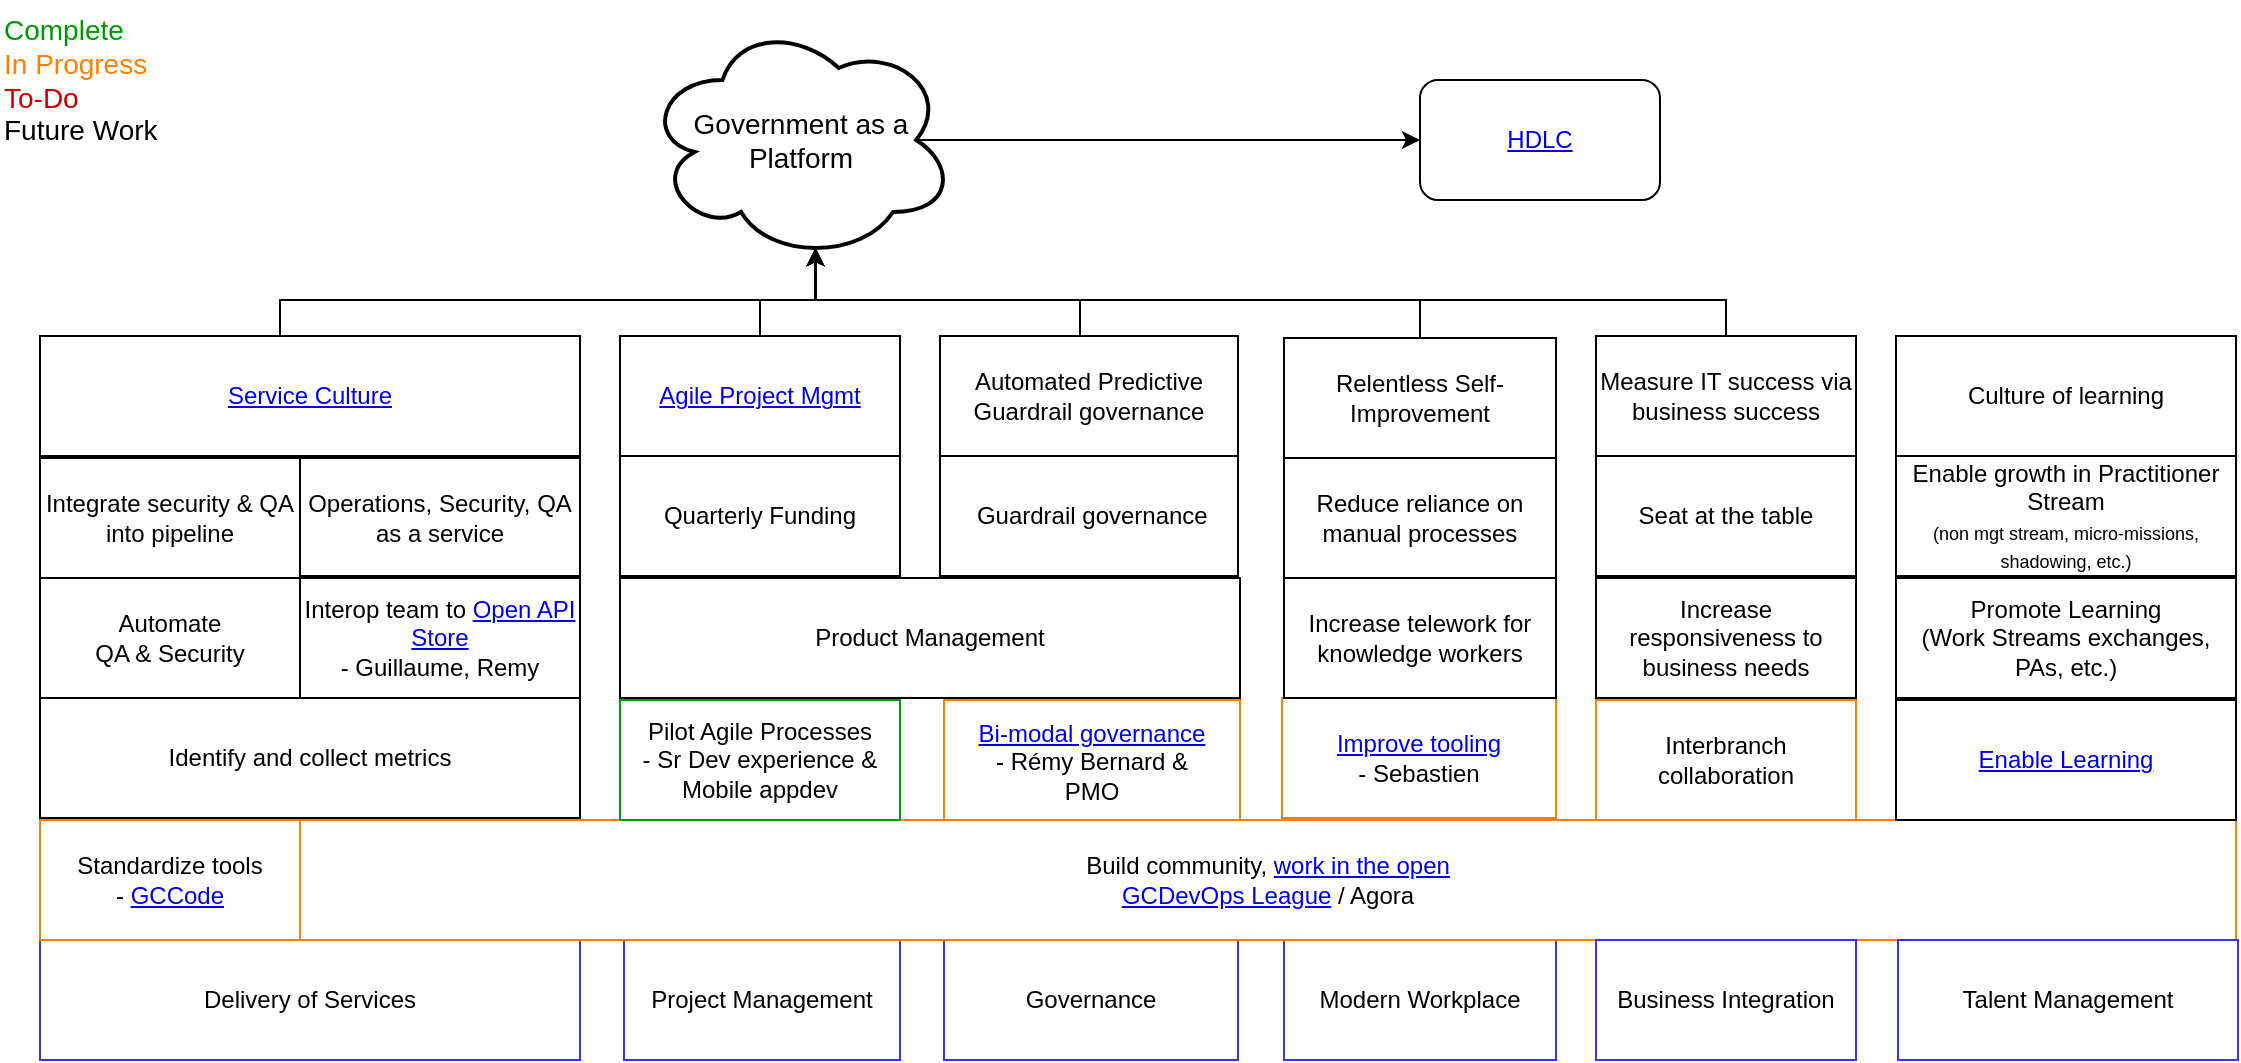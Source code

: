 <mxfile version="10.7.7" type="device"><diagram id="l8-xTwv65i1kqvTDsti8" name="Page-1"><mxGraphModel dx="1172" dy="704" grid="1" gridSize="10" guides="1" tooltips="1" connect="1" arrows="1" fold="1" page="1" pageScale="1" pageWidth="850" pageHeight="1100" math="0" shadow="0"><root><mxCell id="0"/><mxCell id="1" parent="0"/><mxCell id="ffFh79KCMyi6PGyRTbkn-1" style="edgeStyle=orthogonalEdgeStyle;rounded=0;orthogonalLoop=1;jettySize=auto;html=1;exitX=0.875;exitY=0.5;exitDx=0;exitDy=0;exitPerimeter=0;entryX=0;entryY=0.5;entryDx=0;entryDy=0;" parent="1" source="ffFh79KCMyi6PGyRTbkn-2" target="ffFh79KCMyi6PGyRTbkn-3" edge="1"><mxGeometry relative="1" as="geometry"/></mxCell><mxCell id="ffFh79KCMyi6PGyRTbkn-2" value="Government as a Platform" style="ellipse;shape=cloud;strokeWidth=2;fontSize=14;whiteSpace=wrap;html=1;align=center;" parent="1" vertex="1"><mxGeometry x="342.5" y="20" width="155" height="120" as="geometry"/></mxCell><UserObject label="&lt;a href=&quot;https://sara-sabr.github.io/ITStrategy/human-development-life-cycle.html&quot;&gt;HDLC&lt;/a&gt;" id="ffFh79KCMyi6PGyRTbkn-3"><mxCell style="rounded=1;whiteSpace=wrap;html=1;" parent="1" vertex="1"><mxGeometry x="730" y="50" width="120" height="60" as="geometry"/></mxCell></UserObject><mxCell id="ffFh79KCMyi6PGyRTbkn-4" value="Delivery of Services" style="rounded=0;whiteSpace=wrap;html=1;strokeColor=#3333FF;" parent="1" vertex="1"><mxGeometry x="40" y="480" width="270" height="60" as="geometry"/></mxCell><mxCell id="ffFh79KCMyi6PGyRTbkn-5" value="Project Management" style="rounded=0;whiteSpace=wrap;html=1;strokeColor=#3333FF;" parent="1" vertex="1"><mxGeometry x="332" y="480" width="138" height="60" as="geometry"/></mxCell><mxCell id="ffFh79KCMyi6PGyRTbkn-6" value="Governance" style="rounded=0;whiteSpace=wrap;html=1;strokeColor=#3333FF;" parent="1" vertex="1"><mxGeometry x="492" y="480" width="147" height="60" as="geometry"/></mxCell><mxCell id="ffFh79KCMyi6PGyRTbkn-7" value="Modern Workplace" style="rounded=0;whiteSpace=wrap;html=1;strokeColor=#3333FF;" parent="1" vertex="1"><mxGeometry x="662" y="480" width="136" height="60" as="geometry"/></mxCell><UserObject label="&lt;div&gt;&lt;a href=&quot;https://sara-sabr.github.io/ITStrategy/web-services-access.html&quot;&gt;Improve tooling&lt;/a&gt;&lt;/div&gt;&lt;div&gt;&lt;font color=&quot;#CC0000&quot;&gt;&lt;font color=&quot;#000000&quot;&gt;- Sebastien&lt;/font&gt;&lt;br&gt;&lt;/font&gt;&lt;/div&gt;" id="ffFh79KCMyi6PGyRTbkn-8"><mxCell style="rounded=0;whiteSpace=wrap;html=1;strokeColor=#FF8000;" parent="1" vertex="1"><mxGeometry x="661" y="359" width="137" height="60" as="geometry"/></mxCell></UserObject><UserObject label="&lt;div&gt;&lt;a href=&quot;https://sara-sabr.github.io/ITStrategy/transition-to-partner.html#6-adopt-a-bi-modal-governance-and-delivery&quot;&gt;Bi-modal governance&lt;/a&gt;&lt;/div&gt;&lt;div&gt;- Rémy Bernard &amp;amp;&lt;/div&gt;&lt;div&gt;PMO&lt;/div&gt;" id="ffFh79KCMyi6PGyRTbkn-9"><mxCell style="rounded=0;whiteSpace=wrap;html=1;strokeColor=#FF8000;" parent="1" vertex="1"><mxGeometry x="492" y="360" width="148" height="61" as="geometry"/></mxCell></UserObject><UserObject label="&lt;div&gt;Build community, &lt;a href=&quot;https://sara-sabr.github.io/ITStrategy/transition-to-partner.html#7-transition-to-working-in-the-open-by-default&quot;&gt;work in the open&lt;/a&gt;&lt;br&gt;&lt;/div&gt;&lt;div&gt;&lt;a href=&quot;https://twitter.com/search?q=%23GCDevOpsLeague&amp;amp;src=tyah&quot;&gt;GCDevOps League&lt;/a&gt; / Agora&lt;br&gt;&lt;/div&gt;" id="ffFh79KCMyi6PGyRTbkn-10"><mxCell style="rounded=0;whiteSpace=wrap;html=1;strokeColor=#FF8000;" parent="1" vertex="1"><mxGeometry x="170" y="420" width="968" height="60" as="geometry"/></mxCell></UserObject><mxCell id="ffFh79KCMyi6PGyRTbkn-11" style="edgeStyle=orthogonalEdgeStyle;rounded=0;orthogonalLoop=1;jettySize=auto;html=1;entryX=0.55;entryY=0.95;entryDx=0;entryDy=0;entryPerimeter=0;exitX=0.5;exitY=0;exitDx=0;exitDy=0;" parent="1" source="ffFh79KCMyi6PGyRTbkn-41" target="ffFh79KCMyi6PGyRTbkn-2" edge="1"><mxGeometry relative="1" as="geometry"><Array as="points"><mxPoint x="730" y="160"/><mxPoint x="428" y="160"/></Array><mxPoint x="644" y="170" as="sourcePoint"/></mxGeometry></mxCell><mxCell id="ffFh79KCMyi6PGyRTbkn-12" value="Reduce reliance on manual processes" style="rounded=0;whiteSpace=wrap;html=1;strokeColor=#000000;" parent="1" vertex="1"><mxGeometry x="662" y="239" width="136" height="60" as="geometry"/></mxCell><mxCell id="ffFh79KCMyi6PGyRTbkn-13" value="&lt;div&gt;Automate &lt;br&gt;&lt;/div&gt;&lt;div&gt;QA &amp;amp; Security&lt;/div&gt;" style="rounded=0;whiteSpace=wrap;html=1;strokeColor=#000000;" parent="1" vertex="1"><mxGeometry x="40" y="299" width="130" height="60" as="geometry"/></mxCell><UserObject label="&lt;div&gt;Standardize tools&lt;/div&gt;&lt;div&gt;- &lt;a href=&quot;https://github.com/gcdevops/strategie-devops-strategy/blob/master/Content/OfficialGCCodeSupport.md&quot;&gt;GCCode&lt;/a&gt;&lt;br&gt;&lt;/div&gt;" id="ffFh79KCMyi6PGyRTbkn-14"><mxCell style="rounded=0;whiteSpace=wrap;html=1;strokeColor=#FF8000;" parent="1" vertex="1"><mxGeometry x="40" y="420" width="130" height="60" as="geometry"/></mxCell></UserObject><mxCell id="ffFh79KCMyi6PGyRTbkn-15" value="Integrate security &amp;amp; QA into pipeline" style="rounded=0;whiteSpace=wrap;html=1;strokeColor=#000000;" parent="1" vertex="1"><mxGeometry x="40" y="239" width="130" height="60" as="geometry"/></mxCell><mxCell id="ffFh79KCMyi6PGyRTbkn-16" style="edgeStyle=orthogonalEdgeStyle;rounded=0;orthogonalLoop=1;jettySize=auto;html=1;exitX=0.5;exitY=0;exitDx=0;exitDy=0;entryX=0.55;entryY=0.95;entryDx=0;entryDy=0;entryPerimeter=0;" parent="1" source="ffFh79KCMyi6PGyRTbkn-17" target="ffFh79KCMyi6PGyRTbkn-2" edge="1"><mxGeometry relative="1" as="geometry"><Array as="points"><mxPoint x="400" y="160"/><mxPoint x="428" y="160"/></Array></mxGeometry></mxCell><UserObject label="&lt;a href=&quot;https://sara-sabr.github.io/ITStrategy/transition-to-partner.html#5-shift-to-agile-project-management&quot;&gt;Agile Project Mgmt&lt;/a&gt;" id="ffFh79KCMyi6PGyRTbkn-17"><mxCell style="rounded=0;whiteSpace=wrap;html=1;strokeColor=#000000;" parent="1" vertex="1"><mxGeometry x="330" y="178" width="140" height="60" as="geometry"/></mxCell></UserObject><UserObject label="&lt;div&gt;Interop team to &lt;a href=&quot;https://api.canada.ca/en/homepage&quot;&gt;Open API Store&lt;/a&gt;&lt;/div&gt;&lt;div&gt;- Guillaume, Remy&lt;br&gt;&lt;/div&gt;" id="ffFh79KCMyi6PGyRTbkn-18"><mxCell style="rounded=0;whiteSpace=wrap;html=1;strokeColor=#000000;" parent="1" vertex="1"><mxGeometry x="170" y="299" width="140" height="60" as="geometry"/></mxCell></UserObject><mxCell id="ffFh79KCMyi6PGyRTbkn-19" value="Operations, Security, QA as a service" style="rounded=0;whiteSpace=wrap;html=1;strokeColor=#000000;" parent="1" vertex="1"><mxGeometry x="170" y="239" width="140" height="59" as="geometry"/></mxCell><mxCell id="ffFh79KCMyi6PGyRTbkn-20" value="Business Integration" style="rounded=0;whiteSpace=wrap;html=1;strokeColor=#3333FF;" parent="1" vertex="1"><mxGeometry x="818" y="480" width="130" height="60" as="geometry"/></mxCell><mxCell id="ffFh79KCMyi6PGyRTbkn-21" style="edgeStyle=orthogonalEdgeStyle;rounded=0;orthogonalLoop=1;jettySize=auto;html=1;exitX=0.5;exitY=0;exitDx=0;exitDy=0;entryX=0.55;entryY=0.95;entryDx=0;entryDy=0;entryPerimeter=0;" parent="1" source="ffFh79KCMyi6PGyRTbkn-22" target="ffFh79KCMyi6PGyRTbkn-2" edge="1"><mxGeometry relative="1" as="geometry"><Array as="points"><mxPoint x="883" y="160"/><mxPoint x="428" y="160"/></Array></mxGeometry></mxCell><mxCell id="ffFh79KCMyi6PGyRTbkn-22" value="Measure IT success via business success" style="rounded=0;whiteSpace=wrap;html=1;strokeColor=#000000;" parent="1" vertex="1"><mxGeometry x="818" y="178" width="130" height="60" as="geometry"/></mxCell><mxCell id="ffFh79KCMyi6PGyRTbkn-23" value="&lt;div style=&quot;font-size: 14px&quot; align=&quot;left&quot;&gt;&lt;font style=&quot;font-size: 14px&quot; color=&quot;#FF8000&quot;&gt;&lt;font style=&quot;font-size: 14px&quot; color=&quot;#009900&quot;&gt;Complete&lt;/font&gt;&lt;/font&gt;&lt;/div&gt;&lt;div style=&quot;font-size: 14px&quot; align=&quot;left&quot;&gt;&lt;font style=&quot;font-size: 14px&quot; color=&quot;#FF8000&quot;&gt;In Progress&lt;/font&gt;&lt;/div&gt;&lt;div style=&quot;font-size: 14px&quot; align=&quot;left&quot;&gt;&lt;font style=&quot;font-size: 14px&quot; color=&quot;#CC0000&quot;&gt;To-Do&lt;/font&gt;&lt;font style=&quot;font-size: 14px&quot;&gt;&lt;br&gt;&lt;/font&gt;&lt;/div&gt;&lt;div style=&quot;font-size: 14px&quot; align=&quot;left&quot;&gt;&lt;font style=&quot;font-size: 14px&quot;&gt;&lt;font style=&quot;font-size: 14px&quot; color=&quot;#FF8000&quot;&gt;&lt;font style=&quot;font-size: 14px&quot; color=&quot;#009900&quot;&gt;&lt;font color=&quot;#000000&quot;&gt;Future Work&lt;/font&gt;&lt;/font&gt;&lt;/font&gt;&lt;/font&gt;&lt;/div&gt;" style="text;html=1;strokeColor=none;fillColor=none;align=left;verticalAlign=middle;whiteSpace=wrap;rounded=0;" parent="1" vertex="1"><mxGeometry x="20" y="10" width="110" height="80" as="geometry"/></mxCell><mxCell id="ffFh79KCMyi6PGyRTbkn-24" style="edgeStyle=orthogonalEdgeStyle;rounded=0;orthogonalLoop=1;jettySize=auto;html=1;exitX=0.5;exitY=0;exitDx=0;exitDy=0;entryX=0.55;entryY=0.95;entryDx=0;entryDy=0;entryPerimeter=0;" parent="1" source="ffFh79KCMyi6PGyRTbkn-25" target="ffFh79KCMyi6PGyRTbkn-2" edge="1"><mxGeometry relative="1" as="geometry"><Array as="points"><mxPoint x="160" y="160"/><mxPoint x="428" y="160"/></Array><mxPoint x="430" y="140" as="targetPoint"/></mxGeometry></mxCell><UserObject label="&lt;div&gt;&lt;a href=&quot;https://sara-sabr.github.io/ITStrategy/service-culture.html&quot;&gt;Service Culture&lt;/a&gt;&lt;/div&gt;" id="ffFh79KCMyi6PGyRTbkn-25"><mxCell style="rounded=0;whiteSpace=wrap;html=1;strokeColor=#000000;" parent="1" vertex="1"><mxGeometry x="40" y="178" width="270" height="60" as="geometry"/></mxCell></UserObject><mxCell id="ffFh79KCMyi6PGyRTbkn-26" style="edgeStyle=orthogonalEdgeStyle;rounded=0;orthogonalLoop=1;jettySize=auto;html=1;exitX=0.5;exitY=0;exitDx=0;exitDy=0;entryX=0.55;entryY=0.95;entryDx=0;entryDy=0;entryPerimeter=0;" parent="1" source="ffFh79KCMyi6PGyRTbkn-27" target="ffFh79KCMyi6PGyRTbkn-2" edge="1"><mxGeometry relative="1" as="geometry"><Array as="points"><mxPoint x="560" y="178"/><mxPoint x="560" y="160"/><mxPoint x="428" y="160"/></Array></mxGeometry></mxCell><mxCell id="ffFh79KCMyi6PGyRTbkn-27" value="Automated Predictive Guardrail governance" style="rounded=0;whiteSpace=wrap;html=1;strokeColor=#000000;fillColor=none;" parent="1" vertex="1"><mxGeometry x="490" y="178" width="149" height="60" as="geometry"/></mxCell><mxCell id="ffFh79KCMyi6PGyRTbkn-28" value="Interbranch collaboration" style="rounded=0;whiteSpace=wrap;html=1;strokeColor=#FF8000;fillColor=none;" parent="1" vertex="1"><mxGeometry x="818" y="360" width="130" height="60" as="geometry"/></mxCell><mxCell id="ffFh79KCMyi6PGyRTbkn-29" value="Increase responsiveness to business needs" style="rounded=0;whiteSpace=wrap;html=1;strokeColor=#000000;fillColor=none;" parent="1" vertex="1"><mxGeometry x="818" y="299" width="130" height="60" as="geometry"/></mxCell><mxCell id="ffFh79KCMyi6PGyRTbkn-30" value="Increase telework for knowledge workers" style="rounded=0;whiteSpace=wrap;html=1;strokeColor=#000000;fillColor=none;" parent="1" vertex="1"><mxGeometry x="662" y="299" width="136" height="60" as="geometry"/></mxCell><mxCell id="ffFh79KCMyi6PGyRTbkn-31" value="&lt;div&gt;Pilot Agile Processes&lt;/div&gt;&lt;div&gt;- Sr Dev experience &amp;amp; Mobile appdev&lt;br&gt;&lt;/div&gt;" style="rounded=0;whiteSpace=wrap;html=1;strokeColor=#009900;fillColor=none;" parent="1" vertex="1"><mxGeometry x="330" y="360" width="140" height="60" as="geometry"/></mxCell><mxCell id="ffFh79KCMyi6PGyRTbkn-32" value="Product Management" style="rounded=0;whiteSpace=wrap;html=1;strokeColor=#000000;fillColor=none;" parent="1" vertex="1"><mxGeometry x="330" y="299" width="310" height="60" as="geometry"/></mxCell><mxCell id="ffFh79KCMyi6PGyRTbkn-33" value="Seat at the table" style="rounded=0;whiteSpace=wrap;html=1;strokeColor=#000000;" parent="1" vertex="1"><mxGeometry x="818" y="238" width="130" height="60" as="geometry"/></mxCell><mxCell id="ffFh79KCMyi6PGyRTbkn-34" value="Talent Management" style="rounded=0;whiteSpace=wrap;html=1;strokeColor=#3333FF;" parent="1" vertex="1"><mxGeometry x="969" y="480" width="170" height="60" as="geometry"/></mxCell><mxCell id="ffFh79KCMyi6PGyRTbkn-35" value="&lt;span style=&quot;display: inline ; float: none ; background-color: transparent ; color: rgb(0 , 0 , 0) ; font-family: &amp;#34;helvetica&amp;#34; ; font-size: 12px ; font-style: normal ; font-variant: normal ; font-weight: 400 ; letter-spacing: normal ; text-align: center ; text-decoration: none ; text-indent: 0px ; text-transform: none ; white-space: normal ; word-spacing: 0px ; word-wrap: normal&quot;&gt;Culture of learning&lt;/span&gt;" style="rounded=0;whiteSpace=wrap;html=1;strokeColor=#000000;" parent="1" vertex="1"><mxGeometry x="968" y="178" width="170" height="60" as="geometry"/></mxCell><mxCell id="ffFh79KCMyi6PGyRTbkn-36" value="Enable growth in Practitioner Stream&lt;br&gt;&lt;font style=&quot;font-size: 9px&quot;&gt;(non mgt stream, micro-missions, shadowing, etc.)&lt;/font&gt;" style="rounded=0;whiteSpace=wrap;html=1;strokeColor=#000000;" parent="1" vertex="1"><mxGeometry x="968" y="238" width="170" height="60" as="geometry"/></mxCell><mxCell id="ffFh79KCMyi6PGyRTbkn-37" value="&lt;a href=&quot;https://sara-sabr.github.io/ITStrategy/enable-learning.html&quot;&gt;Enable Learning&lt;/a&gt;" style="rounded=0;whiteSpace=wrap;html=1;strokeColor=#000000;" parent="1" vertex="1"><mxGeometry x="968" y="360" width="170" height="60" as="geometry"/></mxCell><mxCell id="ffFh79KCMyi6PGyRTbkn-38" value="Promote Learning&lt;br&gt;(Work Streams exchanges, PAs, etc.)" style="rounded=0;whiteSpace=wrap;html=1;strokeColor=#000000;" parent="1" vertex="1"><mxGeometry x="968" y="299" width="170" height="60" as="geometry"/></mxCell><mxCell id="ffFh79KCMyi6PGyRTbkn-39" value="&amp;nbsp;Guardrail governance" style="rounded=0;whiteSpace=wrap;html=1;strokeColor=#000000;fillColor=none;direction=west;" parent="1" vertex="1"><mxGeometry x="490" y="238" width="149" height="60" as="geometry"/></mxCell><mxCell id="ffFh79KCMyi6PGyRTbkn-40" value="Quarterly Funding" style="rounded=0;whiteSpace=wrap;html=1;strokeColor=#000000;fillColor=none;" parent="1" vertex="1"><mxGeometry x="330" y="238" width="140" height="60" as="geometry"/></mxCell><mxCell id="ffFh79KCMyi6PGyRTbkn-41" value="Relentless Self-Improvement" style="rounded=0;whiteSpace=wrap;html=1;strokeColor=#000000;" parent="1" vertex="1"><mxGeometry x="662" y="179" width="136" height="60" as="geometry"/></mxCell><mxCell id="ffFh79KCMyi6PGyRTbkn-42" value="Identify and collect metrics" style="rounded=0;whiteSpace=wrap;html=1;strokeColor=#000000;" parent="1" vertex="1"><mxGeometry x="40" y="359" width="270" height="60" as="geometry"/></mxCell></root></mxGraphModel></diagram></mxfile>